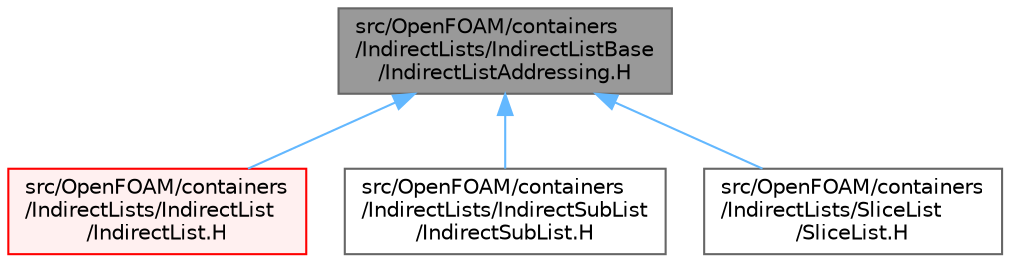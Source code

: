 digraph "src/OpenFOAM/containers/IndirectLists/IndirectListBase/IndirectListAddressing.H"
{
 // LATEX_PDF_SIZE
  bgcolor="transparent";
  edge [fontname=Helvetica,fontsize=10,labelfontname=Helvetica,labelfontsize=10];
  node [fontname=Helvetica,fontsize=10,shape=box,height=0.2,width=0.4];
  Node1 [id="Node000001",label="src/OpenFOAM/containers\l/IndirectLists/IndirectListBase\l/IndirectListAddressing.H",height=0.2,width=0.4,color="gray40", fillcolor="grey60", style="filled", fontcolor="black",tooltip=" "];
  Node1 -> Node2 [id="edge1_Node000001_Node000002",dir="back",color="steelblue1",style="solid",tooltip=" "];
  Node2 [id="Node000002",label="src/OpenFOAM/containers\l/IndirectLists/IndirectList\l/IndirectList.H",height=0.2,width=0.4,color="red", fillcolor="#FFF0F0", style="filled",URL="$IndirectList_8H.html",tooltip=" "];
  Node1 -> Node6993 [id="edge2_Node000001_Node006993",dir="back",color="steelblue1",style="solid",tooltip=" "];
  Node6993 [id="Node006993",label="src/OpenFOAM/containers\l/IndirectLists/IndirectSubList\l/IndirectSubList.H",height=0.2,width=0.4,color="grey40", fillcolor="white", style="filled",URL="$IndirectSubList_8H.html",tooltip=" "];
  Node1 -> Node6994 [id="edge3_Node000001_Node006994",dir="back",color="steelblue1",style="solid",tooltip=" "];
  Node6994 [id="Node006994",label="src/OpenFOAM/containers\l/IndirectLists/SliceList\l/SliceList.H",height=0.2,width=0.4,color="grey40", fillcolor="white", style="filled",URL="$SliceList_8H.html",tooltip=" "];
}
